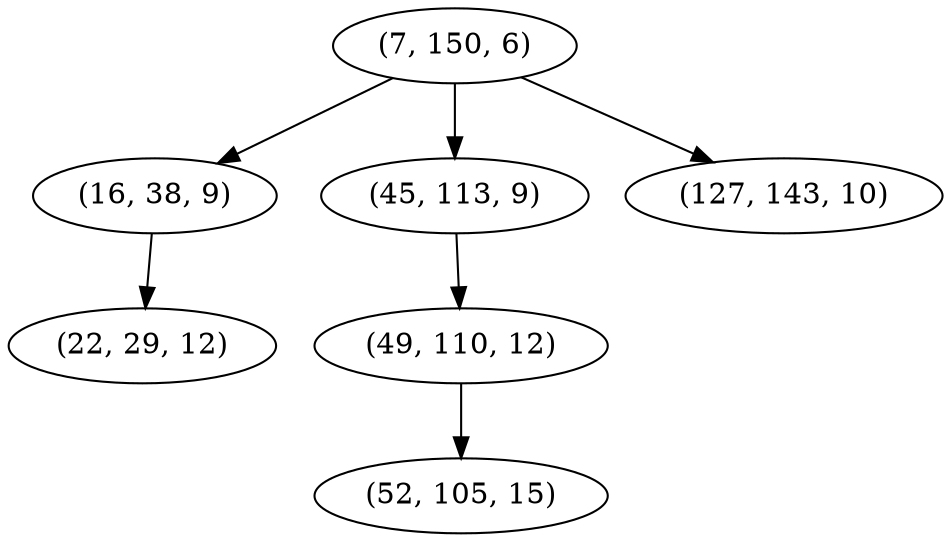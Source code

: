 digraph tree {
    "(7, 150, 6)";
    "(16, 38, 9)";
    "(22, 29, 12)";
    "(45, 113, 9)";
    "(49, 110, 12)";
    "(52, 105, 15)";
    "(127, 143, 10)";
    "(7, 150, 6)" -> "(16, 38, 9)";
    "(7, 150, 6)" -> "(45, 113, 9)";
    "(7, 150, 6)" -> "(127, 143, 10)";
    "(16, 38, 9)" -> "(22, 29, 12)";
    "(45, 113, 9)" -> "(49, 110, 12)";
    "(49, 110, 12)" -> "(52, 105, 15)";
}
